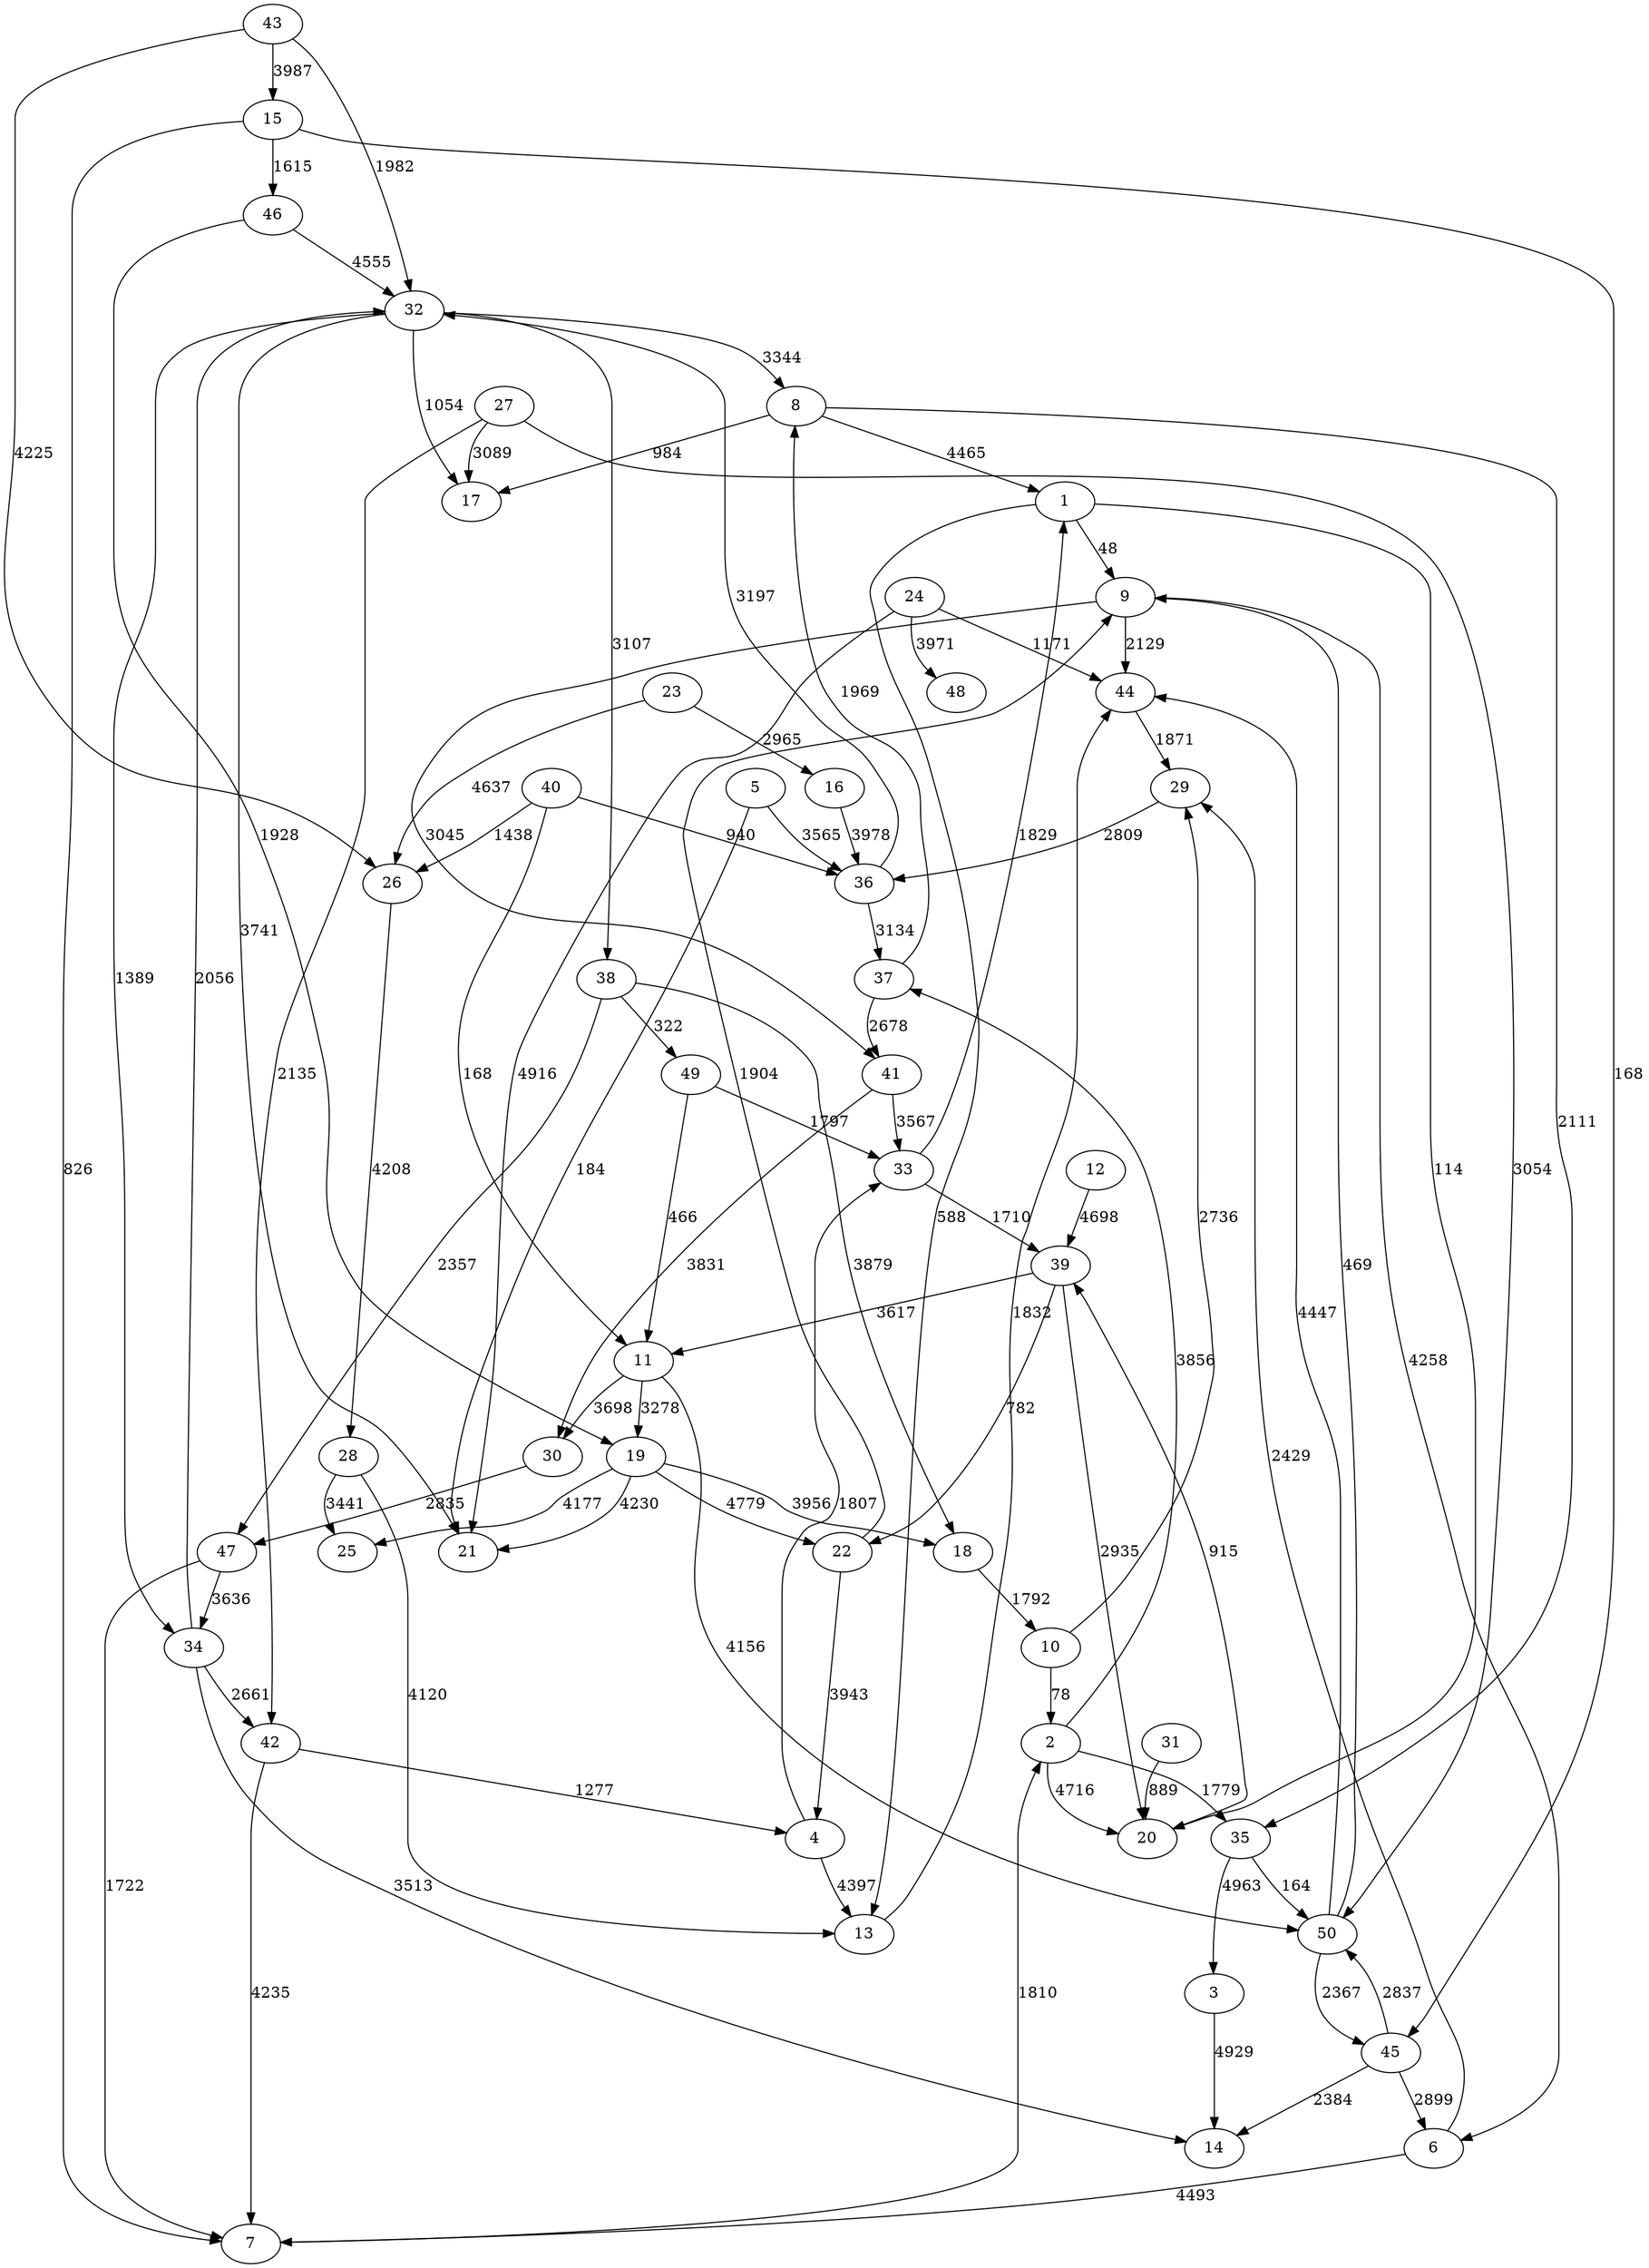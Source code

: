 strict digraph  {
	46 -> 32	 [label=4555];
	46 -> 19	 [label=1928];
	32 -> 8	 [label=3344];
	32 -> 38	 [label=3107];
	32 -> 21	 [label=3741];
	32 -> 17	 [label=1054];
	32 -> 34	 [label=1389];
	19 -> 21	 [label=4230];
	19 -> 18	 [label=3956];
	19 -> 22	 [label=4779];
	19 -> 25	 [label=4177];
	8 -> 17	 [label=984];
	8 -> 1	 [label=4465];
	8 -> 35	 [label=2111];
	38 -> 18	 [label=3879];
	38 -> 49	 [label=322];
	38 -> 47	 [label=2357];
	34 -> 32	 [label=2056];
	34 -> 42	 [label=2661];
	34 -> 14	 [label=3513];
	1 -> 9	 [label=48];
	1 -> 13	 [label=588];
	1 -> 20	 [label=114];
	9 -> 44	 [label=2129];
	9 -> 41	 [label=3045];
	9 -> 6	 [label=4258];
	13 -> 44	 [label=1832];
	20 -> 39	 [label=915];
	44 -> 29	 [label=1871];
	41 -> 33	 [label=3567];
	41 -> 30	 [label=3831];
	6 -> 7	 [label=4493];
	6 -> 29	 [label=2429];
	42 -> 4	 [label=1277];
	42 -> 7	 [label=4235];
	4 -> 13	 [label=4397];
	4 -> 33	 [label=1807];
	7 -> 2	 [label=1810];
	33 -> 1	 [label=1829];
	33 -> 39	 [label=1710];
	29 -> 36	 [label=2809];
	43 -> 32	 [label=1982];
	43 -> 15	 [label=3987];
	43 -> 26	 [label=4225];
	15 -> 46	 [label=1615];
	15 -> 7	 [label=826];
	15 -> 45	 [label=168];
	26 -> 28	 [label=4208];
	45 -> 6	 [label=2899];
	45 -> 50	 [label=2837];
	45 -> 14	 [label=2384];
	18 -> 10	 [label=1792];
	22 -> 9	 [label=1904];
	22 -> 4	 [label=3943];
	35 -> 3	 [label=4963];
	35 -> 50	 [label=164];
	3 -> 14	 [label=4929];
	50 -> 9	 [label=469];
	50 -> 44	 [label=4447];
	50 -> 45	 [label=2367];
	23 -> 26	 [label=4637];
	23 -> 16	 [label=2965];
	16 -> 36	 [label=3978];
	28 -> 13	 [label=4120];
	28 -> 25	 [label=3441];
	36 -> 32	 [label=3197];
	36 -> 37	 [label=3134];
	37 -> 8	 [label=1969];
	37 -> 41	 [label=2678];
	10 -> 29	 [label=2736];
	10 -> 2	 [label=78];
	27 -> 17	 [label=3089];
	27 -> 42	 [label=2135];
	27 -> 50	 [label=3054];
	11 -> 19	 [label=3278];
	11 -> 50	 [label=4156];
	11 -> 30	 [label=3698];
	30 -> 47	 [label=2835];
	2 -> 20	 [label=4716];
	2 -> 35	 [label=1779];
	2 -> 37	 [label=3856];
	39 -> 20	 [label=2935];
	39 -> 22	 [label=782];
	39 -> 11	 [label=3617];
	49 -> 33	 [label=1797];
	49 -> 11	 [label=466];
	47 -> 34	 [label=3636];
	47 -> 7	 [label=1722];
	40 -> 26	 [label=1438];
	40 -> 36	 [label=940];
	40 -> 11	 [label=168];
	24 -> 21	 [label=4916];
	24 -> 44	 [label=1171];
	24 -> 48	 [label=3971];
	12 -> 39	 [label=4698];
	31 -> 20	 [label=889];
	5 -> 21	 [label=184];
	5 -> 36	 [label=3565];
}
